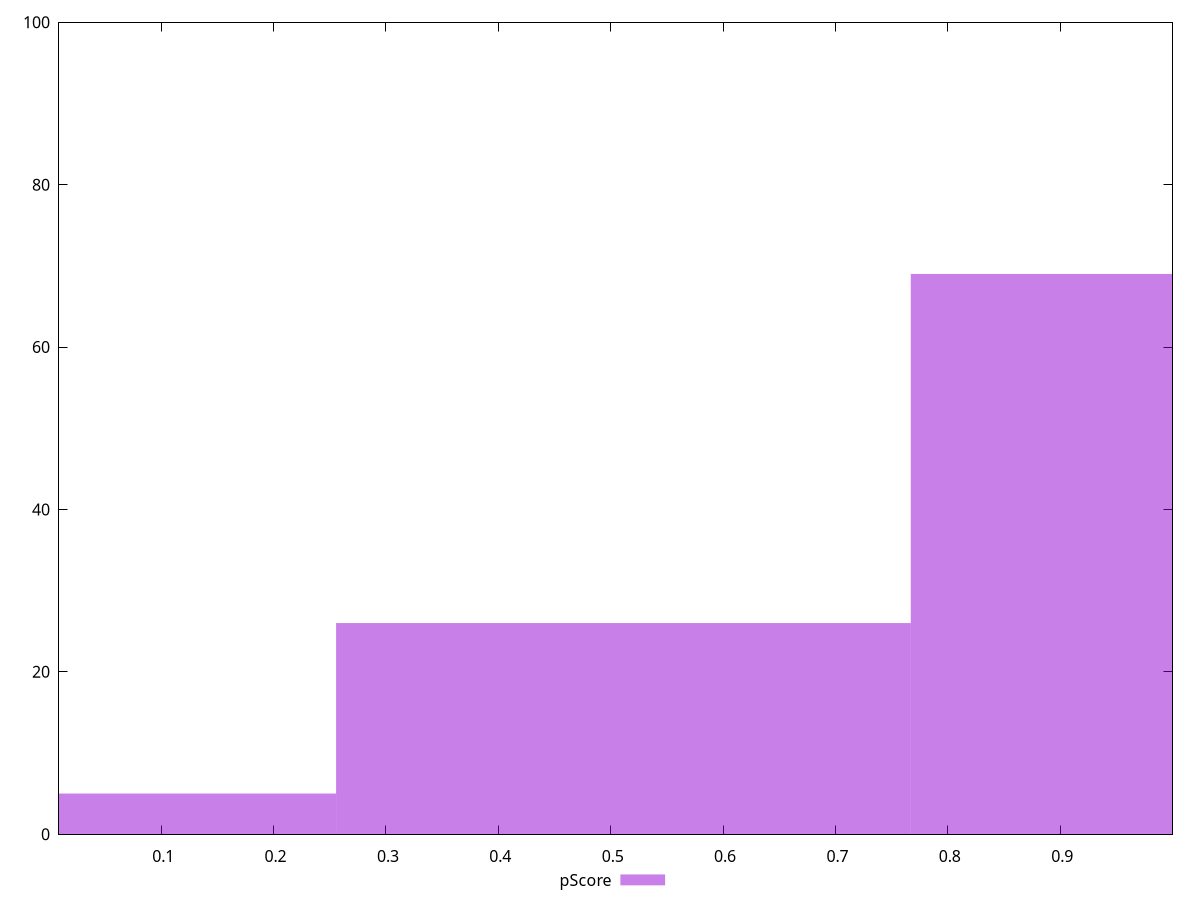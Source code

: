 reset

$pScore <<EOF
1.0227911276913824 69
0.5113955638456912 26
0 5
EOF

set key outside below
set boxwidth 0.5113955638456912
set xrange [0.009105185504382884:0.9999943086830108]
set yrange [0:100]
set trange [0:100]
set style fill transparent solid 0.5 noborder
set terminal svg size 640, 490 enhanced background rgb 'white'
set output "report_00013_2021-02-09T12-04-24.940Z/total-blocking-time/samples/pages+cached+noadtech+nomedia+nocss/pScore/histogram.svg"

plot $pScore title "pScore" with boxes

reset
